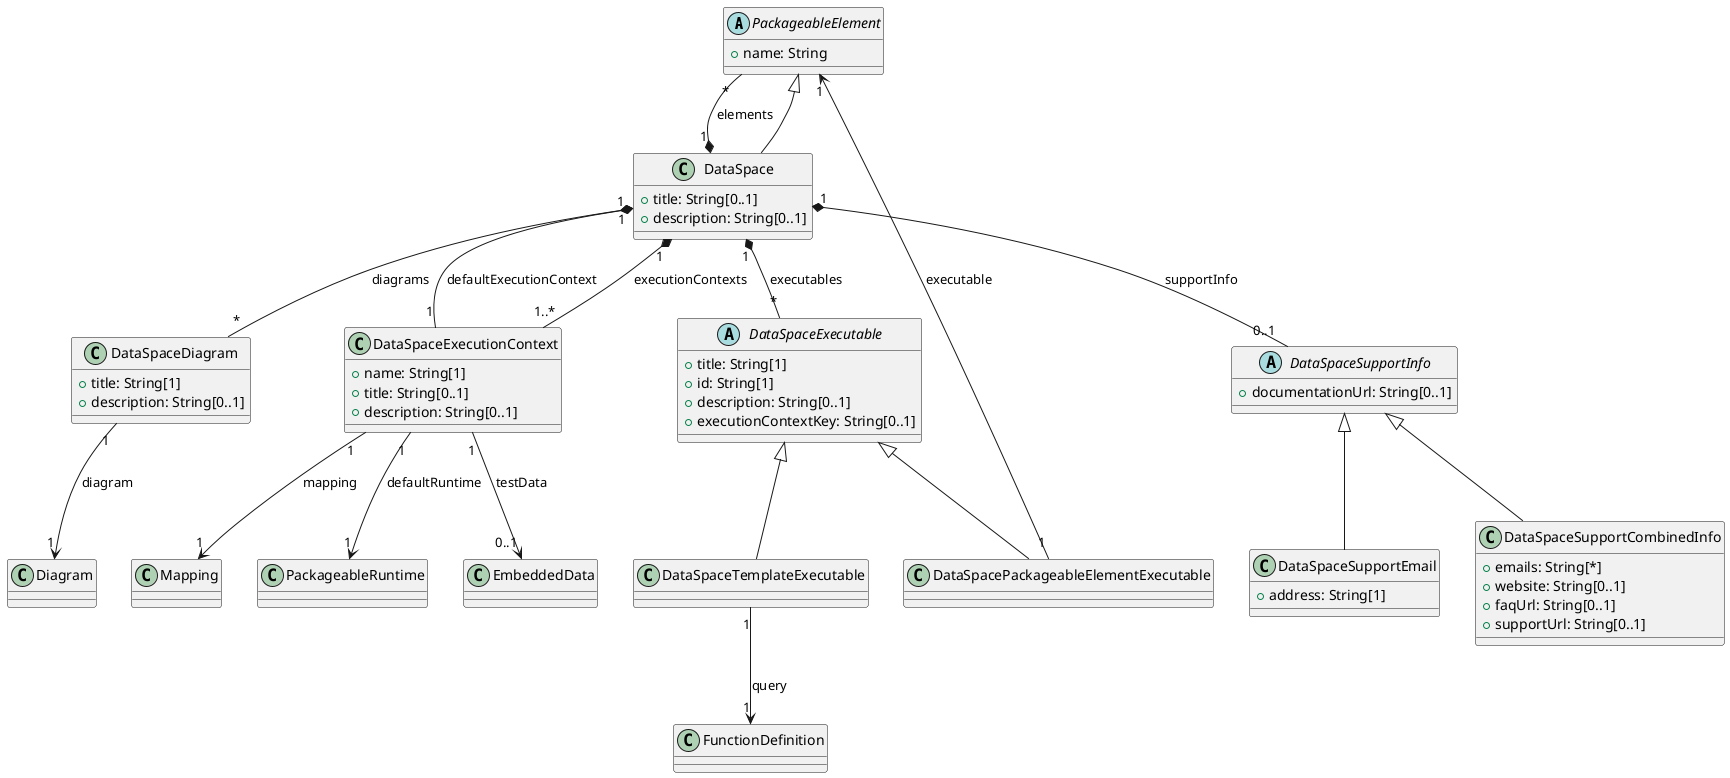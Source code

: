 @startuml DataSpace Metamodel

' Class definitions
abstract class PackageableElement {
  +name: String
}

class DataSpace {
  +title: String[0..1]
  +description: String[0..1]
}

class DataSpaceExecutionContext {
  +name: String[1]
  +title: String[0..1]
  +description: String[0..1]
}

class DataSpaceDiagram {
  +title: String[1]
  +description: String[0..1]
}

abstract class DataSpaceExecutable {
  +title: String[1]
  +id: String[1]
  +description: String[0..1]
  +executionContextKey: String[0..1]
}

class DataSpacePackageableElementExecutable {
}

class DataSpaceTemplateExecutable {
}

abstract class DataSpaceSupportInfo {
  +documentationUrl: String[0..1]
}

class DataSpaceSupportEmail {
  +address: String[1]
}

class DataSpaceSupportCombinedInfo {
  +emails: String[*]
  +website: String[0..1]
  +faqUrl: String[0..1]
  +supportUrl: String[0..1]
}

class Mapping
class PackageableRuntime
class Diagram
class FunctionDefinition
class EmbeddedData

' Inheritance relationships
PackageableElement <|-- DataSpace
DataSpaceExecutable <|-- DataSpacePackageableElementExecutable
DataSpaceExecutable <|-- DataSpaceTemplateExecutable
DataSpaceSupportInfo <|-- DataSpaceSupportEmail
DataSpaceSupportInfo <|-- DataSpaceSupportCombinedInfo

' Associations
DataSpace "1" *-- "1..*" DataSpaceExecutionContext : executionContexts
DataSpace "1" *-- "1" DataSpaceExecutionContext : defaultExecutionContext
DataSpace "1" *-- "*" DataSpaceDiagram : diagrams
DataSpace "1" *-- "*" PackageableElement : elements
DataSpace "1" *-- "*" DataSpaceExecutable : executables
DataSpace "1" *-- "0..1" DataSpaceSupportInfo : supportInfo

DataSpaceExecutionContext "1" --> "1" Mapping : mapping
DataSpaceExecutionContext "1" --> "1" PackageableRuntime : defaultRuntime
DataSpaceExecutionContext "1" --> "0..1" EmbeddedData : testData

DataSpaceDiagram "1" --> "1" Diagram : diagram

DataSpacePackageableElementExecutable "1" --> "1" PackageableElement : executable
DataSpaceTemplateExecutable "1" --> "1" FunctionDefinition : query

' Layout hints
together {
  class DataSpacePackageableElementExecutable
  class DataSpaceTemplateExecutable
}

together {
  class DataSpaceSupportEmail
  class DataSpaceSupportCombinedInfo
}

@enduml
